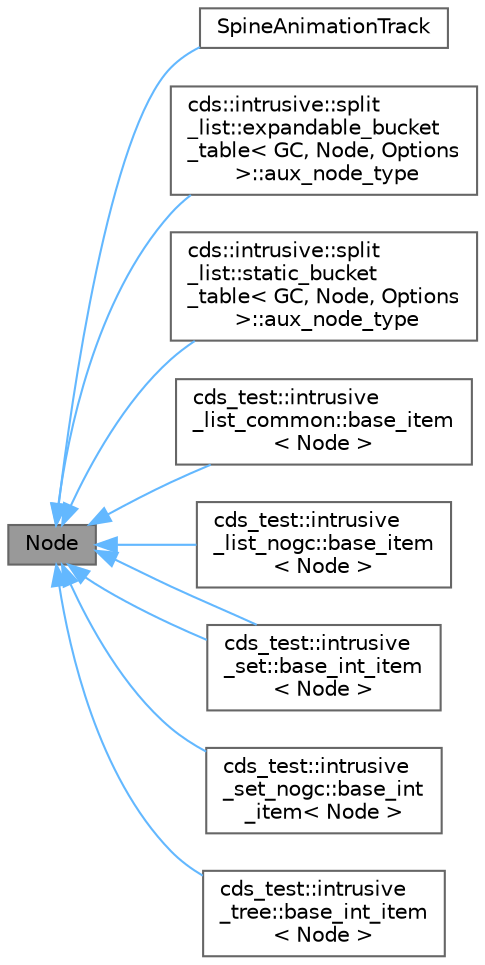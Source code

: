 digraph "Node"
{
 // LATEX_PDF_SIZE
  bgcolor="transparent";
  edge [fontname=Helvetica,fontsize=10,labelfontname=Helvetica,labelfontsize=10];
  node [fontname=Helvetica,fontsize=10,shape=box,height=0.2,width=0.4];
  rankdir="LR";
  Node1 [id="Node000001",label="Node",height=0.2,width=0.4,color="gray40", fillcolor="grey60", style="filled", fontcolor="black",tooltip=" "];
  Node1 -> Node2 [id="edge1_Node000001_Node000002",dir="back",color="steelblue1",style="solid",tooltip=" "];
  Node2 [id="Node000002",label="SpineAnimationTrack",height=0.2,width=0.4,color="gray40", fillcolor="white", style="filled",URL="$class_spine_animation_track.html",tooltip=" "];
  Node1 -> Node3 [id="edge2_Node000001_Node000003",dir="back",color="steelblue1",style="solid",tooltip=" "];
  Node3 [id="Node000003",label="cds::intrusive::split\l_list::expandable_bucket\l_table\< GC, Node, Options\l \>::aux_node_type",height=0.2,width=0.4,color="gray40", fillcolor="white", style="filled",URL="$structcds_1_1intrusive_1_1split__list_1_1expandable__bucket__table_1_1aux__node__type.html",tooltip="Auxiliary node type"];
  Node1 -> Node4 [id="edge3_Node000001_Node000004",dir="back",color="steelblue1",style="solid",tooltip=" "];
  Node4 [id="Node000004",label="cds::intrusive::split\l_list::static_bucket\l_table\< GC, Node, Options\l \>::aux_node_type",height=0.2,width=0.4,color="gray40", fillcolor="white", style="filled",URL="$structcds_1_1intrusive_1_1split__list_1_1static__bucket__table_1_1aux__node__type.html",tooltip="Auxiliary node type"];
  Node1 -> Node5 [id="edge4_Node000001_Node000005",dir="back",color="steelblue1",style="solid",tooltip=" "];
  Node5 [id="Node000005",label="cds_test::intrusive\l_list_common::base_item\l\< Node \>",height=0.2,width=0.4,color="gray40", fillcolor="white", style="filled",URL="$structcds__test_1_1intrusive__list__common_1_1base__item.html",tooltip=" "];
  Node1 -> Node6 [id="edge5_Node000001_Node000006",dir="back",color="steelblue1",style="solid",tooltip=" "];
  Node6 [id="Node000006",label="cds_test::intrusive\l_list_nogc::base_item\l\< Node \>",height=0.2,width=0.4,color="gray40", fillcolor="white", style="filled",URL="$structcds__test_1_1intrusive__list__nogc_1_1base__item.html",tooltip=" "];
  Node1 -> Node7 [id="edge6_Node000001_Node000007",dir="back",color="steelblue1",style="solid",tooltip=" "];
  Node7 [id="Node000007",label="cds_test::intrusive\l_set::base_int_item\l\< Node \>",height=0.2,width=0.4,color="gray40", fillcolor="white", style="filled",URL="$structcds__test_1_1intrusive__set_1_1base__int__item.html",tooltip=" "];
  Node1 -> Node7 [id="edge7_Node000001_Node000007",dir="back",color="steelblue1",style="solid",tooltip=" "];
  Node1 -> Node8 [id="edge8_Node000001_Node000008",dir="back",color="steelblue1",style="solid",tooltip=" "];
  Node8 [id="Node000008",label="cds_test::intrusive\l_set_nogc::base_int\l_item\< Node \>",height=0.2,width=0.4,color="gray40", fillcolor="white", style="filled",URL="$structcds__test_1_1intrusive__set__nogc_1_1base__int__item.html",tooltip=" "];
  Node1 -> Node9 [id="edge9_Node000001_Node000009",dir="back",color="steelblue1",style="solid",tooltip=" "];
  Node9 [id="Node000009",label="cds_test::intrusive\l_tree::base_int_item\l\< Node \>",height=0.2,width=0.4,color="gray40", fillcolor="white", style="filled",URL="$structcds__test_1_1intrusive__tree_1_1base__int__item.html",tooltip=" "];
}
